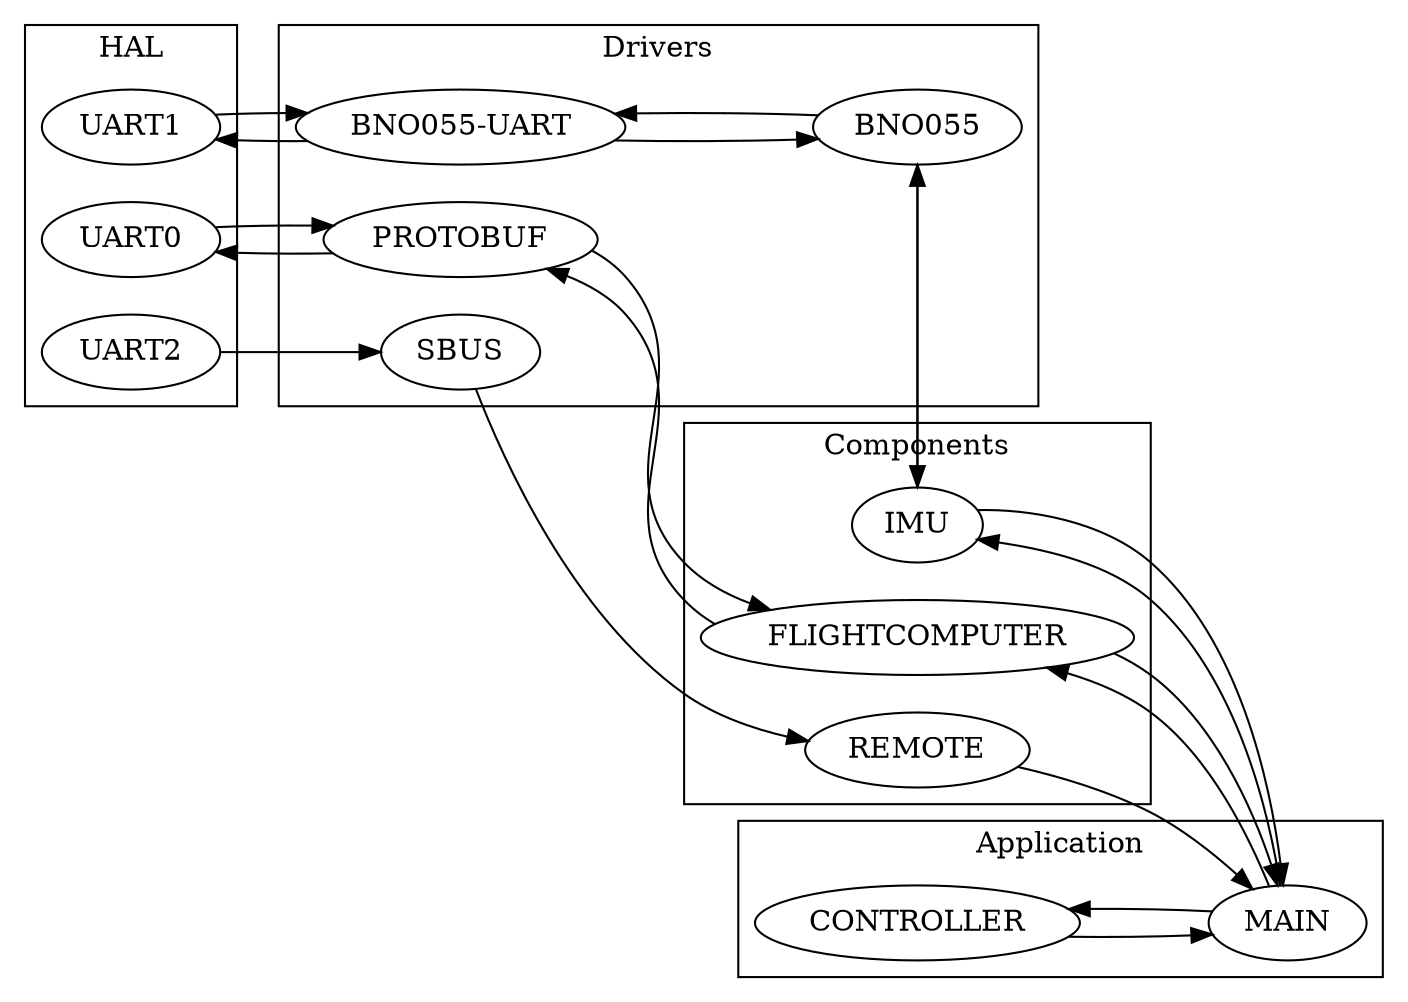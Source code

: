 digraph {
    rankdir = "LR";

    subgraph clusterHAL {
        label="HAL"
        UART0;
        UART1;
        UART2;
    }

    subgraph clusterDrivers {
        label="Drivers"
        BNO055UART [
            label = "BNO055-UART";
        ];
        BNO055;

        BNO055 ->BNO055UART;
        BNO055UART -> BNO055;
        SBUS;
        PROTOBUF;
    }

    subgraph clusterComponents {
        label="Components"
        IMU;    
        REMOTE;
        FLIGHTCOMPUTER;
    }

    subgraph clusterApplication {
        label="Application"
        CONTROLLER;
        MAIN;
    }

    UART1 -> BNO055UART;
    BNO055UART -> UART1;

    UART2 -> SBUS;

    UART0 -> PROTOBUF;
    PROTOBUF -> UART0;

    BNO055 -> IMU;
    IMU -> BNO055;

    SBUS -> REMOTE;
    PROTOBUF -> FLIGHTCOMPUTER;
    FLIGHTCOMPUTER -> PROTOBUF;

    IMU -> MAIN;
    MAIN -> IMU;

    REMOTE -> MAIN;

    FLIGHTCOMPUTER -> MAIN;
    MAIN -> FLIGHTCOMPUTER;

    MAIN -> CONTROLLER;
    CONTROLLER -> MAIN;
}